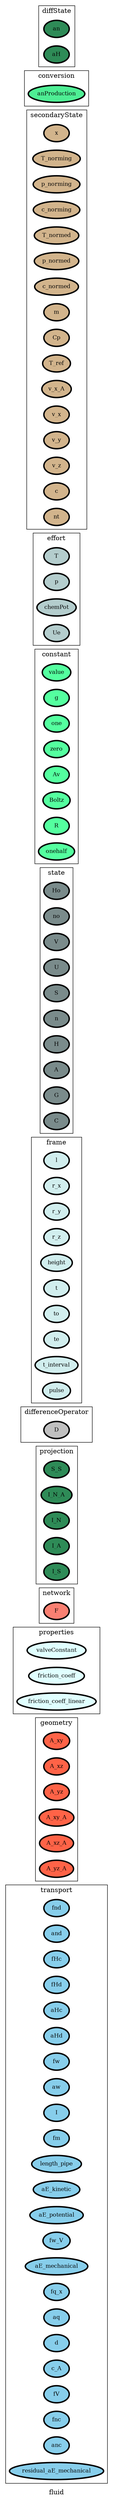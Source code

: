 digraph fluid {
label=fluid;
rankdir=LR;
subgraph cluster_fluid___transport {
label=transport;
rankdir=LR;
V_101 [fillcolor=skyblue, fontsize=12, label=fnd, penwidth=3, style=filled];
V_104 [fillcolor=skyblue, fontsize=12, label=and, penwidth=3, style=filled];
V_109 [fillcolor=skyblue, fontsize=12, label=fHc, penwidth=3, style=filled];
V_110 [fillcolor=skyblue, fontsize=12, label=fHd, penwidth=3, style=filled];
V_111 [fillcolor=skyblue, fontsize=12, label=aHc, penwidth=3, style=filled];
V_112 [fillcolor=skyblue, fontsize=12, label=aHd, penwidth=3, style=filled];
V_141 [fillcolor=skyblue, fontsize=12, label=fw, penwidth=3, style=filled];
V_142 [fillcolor=skyblue, fontsize=12, label=aw, penwidth=3, style=filled];
V_166 [fillcolor=skyblue, fontsize=12, label=I, penwidth=3, style=filled];
V_188 [fillcolor=skyblue, fontsize=12, label=fm, penwidth=3, style=filled];
V_196 [fillcolor=skyblue, fontsize=12, label=length_pipe, penwidth=3, style=filled];
V_200 [fillcolor=skyblue, fontsize=12, label=aE_kinetic, penwidth=3, style=filled];
V_201 [fillcolor=skyblue, fontsize=12, label=aE_potential, penwidth=3, style=filled];
V_205 [fillcolor=skyblue, fontsize=12, label=fw_V, penwidth=3, style=filled];
V_206 [fillcolor=skyblue, fontsize=12, label=aE_mechanical, penwidth=3, style=filled];
V_83 [fillcolor=skyblue, fontsize=12, label=fq_x, penwidth=3, style=filled];
V_84 [fillcolor=skyblue, fontsize=12, label=aq, penwidth=3, style=filled];
V_86 [fillcolor=skyblue, fontsize=12, label=d, penwidth=3, style=filled];
V_87 [fillcolor=skyblue, fontsize=12, label=c_A, penwidth=3, style=filled];
V_91 [fillcolor=skyblue, fontsize=12, label=fV, penwidth=3, style=filled];
V_92 [fillcolor=skyblue, fontsize=12, label=fnc, penwidth=3, style=filled];
V_93 [fillcolor=skyblue, fontsize=12, label=anc, penwidth=3, style=filled];
V_207 [fillcolor=skyblue, fontsize=12, label=residual_aE_mechanical, penwidth=3, style=filled];
}

subgraph cluster_fluid___geometry {
label=geometry;
rankdir=LR;
V_65 [fillcolor=tomato, fontsize=12, label=A_xy, penwidth=3, style=filled];
V_66 [fillcolor=tomato, fontsize=12, label=A_xz, penwidth=3, style=filled];
V_67 [fillcolor=tomato, fontsize=12, label=A_yz, penwidth=3, style=filled];
V_68 [fillcolor=tomato, fontsize=12, label=A_xy_A, penwidth=3, style=filled];
V_69 [fillcolor=tomato, fontsize=12, label=A_xz_A, penwidth=3, style=filled];
V_70 [fillcolor=tomato, fontsize=12, label=A_yz_A, penwidth=3, style=filled];
}

subgraph cluster_fluid___properties {
label=properties;
rankdir=LR;
V_186 [fillcolor=lightcyan, fontsize=12, label=valveConstant, penwidth=3, style=filled];
V_191 [fillcolor=lightcyan, fontsize=12, label=friction_coeff, penwidth=3, style=filled];
V_203 [fillcolor=lightcyan, fontsize=12, label=friction_coeff_linear, penwidth=3, style=filled];
}

subgraph cluster_fluid___network {
label=network;
rankdir=LR;
V_10 [fillcolor=salmon, fontsize=12, label=F, penwidth=3, style=filled];
}

subgraph cluster_fluid___projection {
label=projection;
rankdir=LR;
V_170 [fillcolor=seagreen, fontsize=12, label=S_S, penwidth=3, style=filled];
V_48 [fillcolor=seagreen, fontsize=12, label=I_N_A, penwidth=3, style=filled];
V_96 [fillcolor=seagreen, fontsize=12, label=I_N, penwidth=3, style=filled];
V_97 [fillcolor=seagreen, fontsize=12, label=I_A, penwidth=3, style=filled];
V_98 [fillcolor=seagreen, fontsize=12, label=I_S, penwidth=3, style=filled];
}

subgraph cluster_fluid___differenceOperator {
label=differenceOperator;
rankdir=LR;
V_64 [fillcolor=grey, fontsize=12, label=D, penwidth=3, style=filled];
}

subgraph cluster_fluid___frame {
label=frame;
rankdir=LR;
V_11 [fillcolor=lightcyan2, fontsize=12, label=l, penwidth=3, style=filled];
V_12 [fillcolor=lightcyan2, fontsize=12, label=r_x, penwidth=3, style=filled];
V_13 [fillcolor=lightcyan2, fontsize=12, label=r_y, penwidth=3, style=filled];
V_14 [fillcolor=lightcyan2, fontsize=12, label=r_z, penwidth=3, style=filled];
V_189 [fillcolor=lightcyan2, fontsize=12, label=height, penwidth=3, style=filled];
V_4 [fillcolor=lightcyan2, fontsize=12, label=t, penwidth=3, style=filled];
V_5 [fillcolor=lightcyan2, fontsize=12, label=to, penwidth=3, style=filled];
V_6 [fillcolor=lightcyan2, fontsize=12, label=te, penwidth=3, style=filled];
V_7 [fillcolor=lightcyan2, fontsize=12, label=t_interval, penwidth=3, style=filled];
V_9 [fillcolor=lightcyan2, fontsize=12, label=pulse, penwidth=3, style=filled];
}

subgraph cluster_fluid___state {
label=state;
rankdir=LR;
V_144 [fillcolor=lightcyan4, fontsize=12, label=Ho, penwidth=3, style=filled];
V_145 [fillcolor=lightcyan4, fontsize=12, label=no, penwidth=3, style=filled];
V_15 [fillcolor=lightcyan4, fontsize=12, label=V, penwidth=3, style=filled];
V_16 [fillcolor=lightcyan4, fontsize=12, label=U, penwidth=3, style=filled];
V_17 [fillcolor=lightcyan4, fontsize=12, label=S, penwidth=3, style=filled];
V_18 [fillcolor=lightcyan4, fontsize=12, label=n, penwidth=3, style=filled];
V_22 [fillcolor=lightcyan4, fontsize=12, label=H, penwidth=3, style=filled];
V_23 [fillcolor=lightcyan4, fontsize=12, label=A, penwidth=3, style=filled];
V_24 [fillcolor=lightcyan4, fontsize=12, label=G, penwidth=3, style=filled];
V_25 [fillcolor=lightcyan4, fontsize=12, label=C, penwidth=3, style=filled];
}

subgraph cluster_fluid___constant {
label=constant;
rankdir=LR;
V_1 [fillcolor=seagreen1, fontsize=12, label=value, penwidth=3, style=filled];
V_190 [fillcolor=seagreen1, fontsize=12, label=g, penwidth=3, style=filled];
V_2 [fillcolor=seagreen1, fontsize=12, label=one, penwidth=3, style=filled];
V_3 [fillcolor=seagreen1, fontsize=12, label=zero, penwidth=3, style=filled];
V_32 [fillcolor=seagreen1, fontsize=12, label=Av, penwidth=3, style=filled];
V_33 [fillcolor=seagreen1, fontsize=12, label=Boltz, penwidth=3, style=filled];
V_34 [fillcolor=seagreen1, fontsize=12, label=R, penwidth=3, style=filled];
V_8 [fillcolor=seagreen1, fontsize=12, label=onehalf, penwidth=3, style=filled];
}

subgraph cluster_fluid___effort {
label=effort;
rankdir=LR;
V_19 [fillcolor=lightcyan3, fontsize=12, label=T, penwidth=3, style=filled];
V_20 [fillcolor=lightcyan3, fontsize=12, label=p, penwidth=3, style=filled];
V_21 [fillcolor=lightcyan3, fontsize=12, label=chemPot, penwidth=3, style=filled];
V_35 [fillcolor=lightcyan3, fontsize=12, label=Ue, penwidth=3, style=filled];
}

subgraph cluster_fluid___secondaryState {
label=secondaryState;
rankdir=LR;
V_100 [fillcolor=tan, fontsize=12, label=x, penwidth=3, style=filled];
V_146 [fillcolor=tan, fontsize=12, label=T_norming, penwidth=3, style=filled];
V_147 [fillcolor=tan, fontsize=12, label=p_norming, penwidth=3, style=filled];
V_148 [fillcolor=tan, fontsize=12, label=c_norming, penwidth=3, style=filled];
V_149 [fillcolor=tan, fontsize=12, label=T_normed, penwidth=3, style=filled];
V_150 [fillcolor=tan, fontsize=12, label=p_normed, penwidth=3, style=filled];
V_151 [fillcolor=tan, fontsize=12, label=c_normed, penwidth=3, style=filled];
V_174 [fillcolor=tan, fontsize=12, label=m, penwidth=3, style=filled];
V_175 [fillcolor=tan, fontsize=12, label=Cp, penwidth=3, style=filled];
V_176 [fillcolor=tan, fontsize=12, label=T_ref, penwidth=3, style=filled];
V_192 [fillcolor=tan, fontsize=12, label=v_x_A, penwidth=3, style=filled];
V_27 [fillcolor=tan, fontsize=12, label=v_x, penwidth=3, style=filled];
V_28 [fillcolor=tan, fontsize=12, label=v_y, penwidth=3, style=filled];
V_29 [fillcolor=tan, fontsize=12, label=v_z, penwidth=3, style=filled];
V_85 [fillcolor=tan, fontsize=12, label=c, penwidth=3, style=filled];
V_99 [fillcolor=tan, fontsize=12, label=nt, penwidth=3, style=filled];
}

subgraph cluster_fluid___conversion {
label=conversion;
rankdir=LR;
V_138 [fillcolor=seagreen2, fontsize=12, label=anProduction, penwidth=3, style=filled];
}

subgraph cluster_fluid___diffState {
label=diffState;
rankdir=LR;
V_139 [fillcolor=seagreen4, fontsize=12, label=an, penwidth=3, style=filled];
V_143 [fillcolor=seagreen4, fontsize=12, label=aH, penwidth=3, style=filled];
}

subgraph cluster_fluid___internalTransport {
label=internalTransport;
rankdir=LR;
}

}
